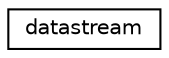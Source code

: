 digraph "Graphical Class Hierarchy"
{
  edge [fontname="Helvetica",fontsize="10",labelfontname="Helvetica",labelfontsize="10"];
  node [fontname="Helvetica",fontsize="10",shape=record];
  rankdir="LR";
  Node1 [label="datastream",height=0.2,width=0.4,color="black", fillcolor="white", style="filled",URL="$structdatastream.html"];
}
